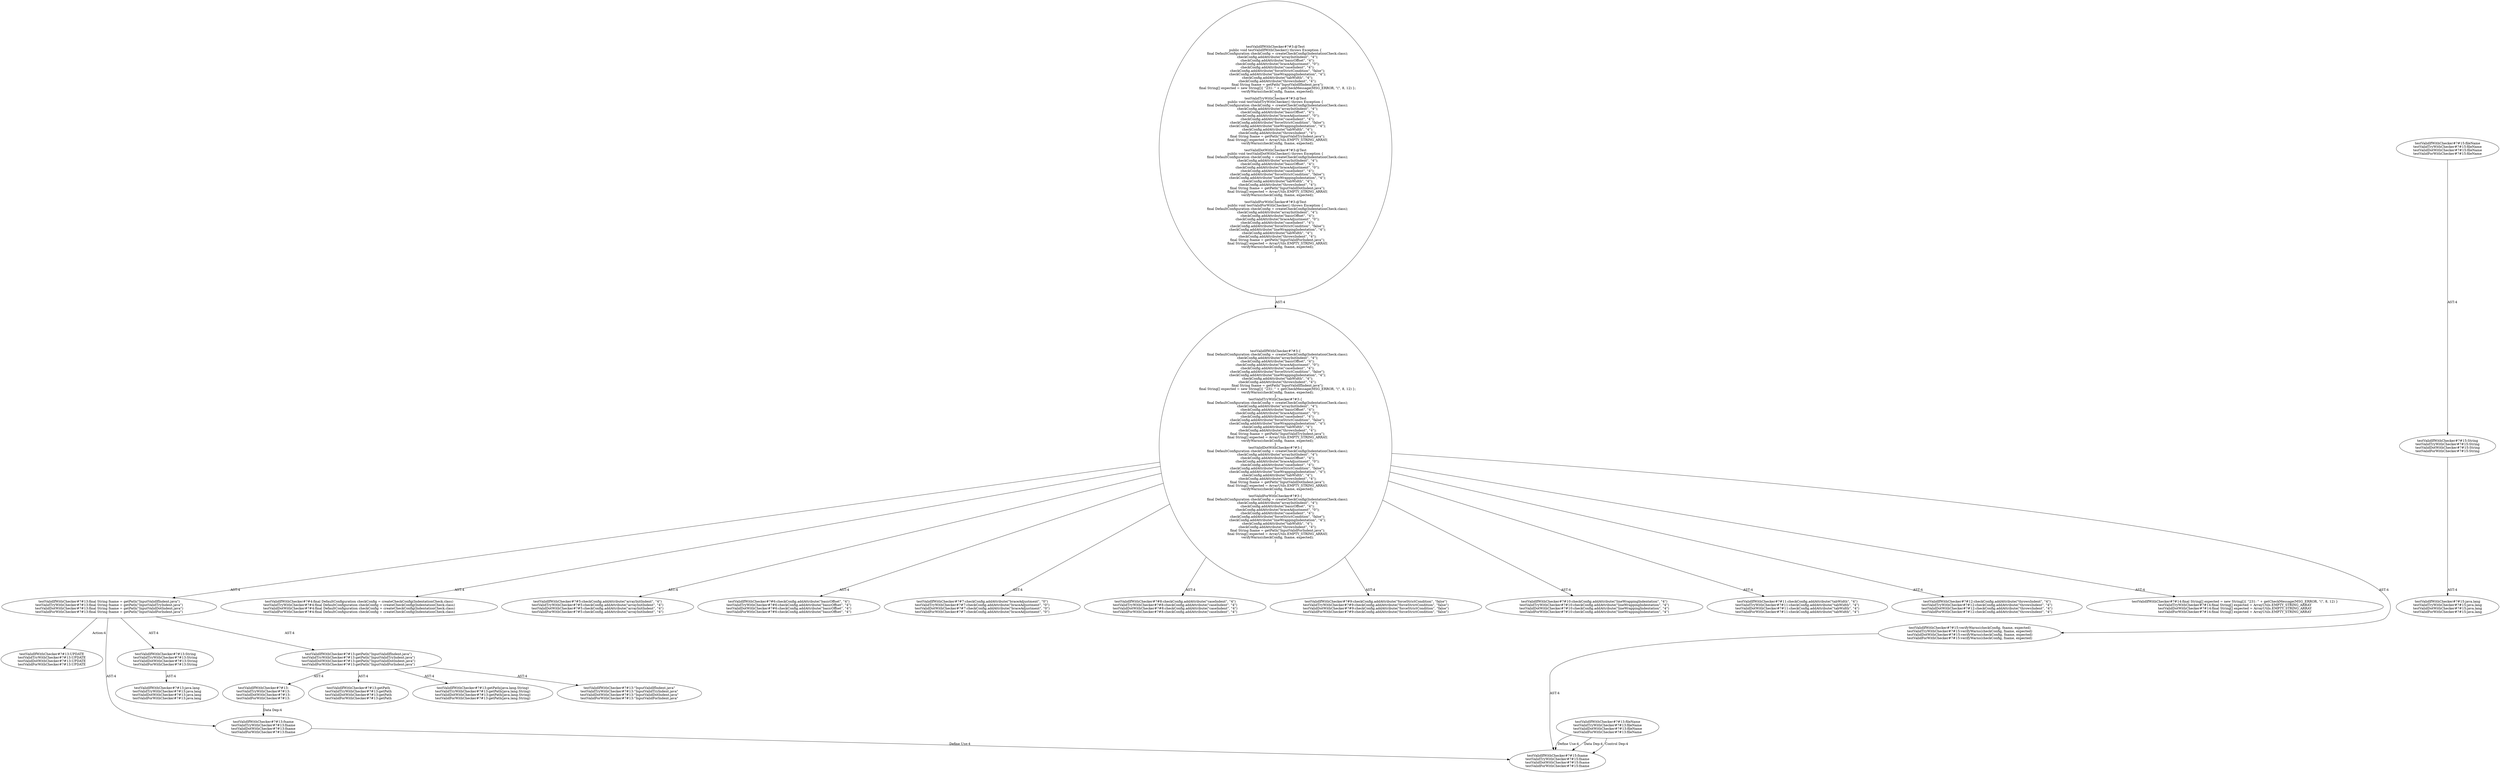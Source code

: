 digraph "Pattern" {
0 [label="testValidIfWithChecker#?#13:UPDATE
testValidTryWithChecker#?#13:UPDATE
testValidDotWithChecker#?#13:UPDATE
testValidForWithChecker#?#13:UPDATE" shape=ellipse]
1 [label="testValidIfWithChecker#?#13:final String fname = getPath(\"InputValidIfIndent.java\")
testValidTryWithChecker#?#13:final String fname = getPath(\"InputValidTryIndent.java\")
testValidDotWithChecker#?#13:final String fname = getPath(\"InputValidDotIndent.java\")
testValidForWithChecker#?#13:final String fname = getPath(\"InputValidForIndent.java\")" shape=ellipse]
2 [label="testValidIfWithChecker#?#3:\{
    final DefaultConfiguration checkConfig = createCheckConfig(IndentationCheck.class);
    checkConfig.addAttribute(\"arrayInitIndent\", \"4\");
    checkConfig.addAttribute(\"basicOffset\", \"4\");
    checkConfig.addAttribute(\"braceAdjustment\", \"0\");
    checkConfig.addAttribute(\"caseIndent\", \"4\");
    checkConfig.addAttribute(\"forceStrictCondition\", \"false\");
    checkConfig.addAttribute(\"lineWrappingIndentation\", \"4\");
    checkConfig.addAttribute(\"tabWidth\", \"4\");
    checkConfig.addAttribute(\"throwsIndent\", \"4\");
    final String fname = getPath(\"InputValidIfIndent.java\");
    final String[] expected = new String[]\{ \"231: \" + getCheckMessage(MSG_ERROR, \"(\", 8, 12) \};
    verifyWarns(checkConfig, fname, expected);
\}
testValidTryWithChecker#?#3:\{
    final DefaultConfiguration checkConfig = createCheckConfig(IndentationCheck.class);
    checkConfig.addAttribute(\"arrayInitIndent\", \"4\");
    checkConfig.addAttribute(\"basicOffset\", \"4\");
    checkConfig.addAttribute(\"braceAdjustment\", \"0\");
    checkConfig.addAttribute(\"caseIndent\", \"4\");
    checkConfig.addAttribute(\"forceStrictCondition\", \"false\");
    checkConfig.addAttribute(\"lineWrappingIndentation\", \"4\");
    checkConfig.addAttribute(\"tabWidth\", \"4\");
    checkConfig.addAttribute(\"throwsIndent\", \"4\");
    final String fname = getPath(\"InputValidTryIndent.java\");
    final String[] expected = ArrayUtils.EMPTY_STRING_ARRAY;
    verifyWarns(checkConfig, fname, expected);
\}
testValidDotWithChecker#?#3:\{
    final DefaultConfiguration checkConfig = createCheckConfig(IndentationCheck.class);
    checkConfig.addAttribute(\"arrayInitIndent\", \"4\");
    checkConfig.addAttribute(\"basicOffset\", \"4\");
    checkConfig.addAttribute(\"braceAdjustment\", \"0\");
    checkConfig.addAttribute(\"caseIndent\", \"4\");
    checkConfig.addAttribute(\"forceStrictCondition\", \"false\");
    checkConfig.addAttribute(\"lineWrappingIndentation\", \"4\");
    checkConfig.addAttribute(\"tabWidth\", \"4\");
    checkConfig.addAttribute(\"throwsIndent\", \"4\");
    final String fname = getPath(\"InputValidDotIndent.java\");
    final String[] expected = ArrayUtils.EMPTY_STRING_ARRAY;
    verifyWarns(checkConfig, fname, expected);
\}
testValidForWithChecker#?#3:\{
    final DefaultConfiguration checkConfig = createCheckConfig(IndentationCheck.class);
    checkConfig.addAttribute(\"arrayInitIndent\", \"4\");
    checkConfig.addAttribute(\"basicOffset\", \"4\");
    checkConfig.addAttribute(\"braceAdjustment\", \"0\");
    checkConfig.addAttribute(\"caseIndent\", \"4\");
    checkConfig.addAttribute(\"forceStrictCondition\", \"false\");
    checkConfig.addAttribute(\"lineWrappingIndentation\", \"4\");
    checkConfig.addAttribute(\"tabWidth\", \"4\");
    checkConfig.addAttribute(\"throwsIndent\", \"4\");
    final String fname = getPath(\"InputValidForIndent.java\");
    final String[] expected = ArrayUtils.EMPTY_STRING_ARRAY;
    verifyWarns(checkConfig, fname, expected);
\}" shape=ellipse]
3 [label="testValidIfWithChecker#?#3:@Test
public void testValidIfWithChecker() throws Exception \{
    final DefaultConfiguration checkConfig = createCheckConfig(IndentationCheck.class);
    checkConfig.addAttribute(\"arrayInitIndent\", \"4\");
    checkConfig.addAttribute(\"basicOffset\", \"4\");
    checkConfig.addAttribute(\"braceAdjustment\", \"0\");
    checkConfig.addAttribute(\"caseIndent\", \"4\");
    checkConfig.addAttribute(\"forceStrictCondition\", \"false\");
    checkConfig.addAttribute(\"lineWrappingIndentation\", \"4\");
    checkConfig.addAttribute(\"tabWidth\", \"4\");
    checkConfig.addAttribute(\"throwsIndent\", \"4\");
    final String fname = getPath(\"InputValidIfIndent.java\");
    final String[] expected = new String[]\{ \"231: \" + getCheckMessage(MSG_ERROR, \"(\", 8, 12) \};
    verifyWarns(checkConfig, fname, expected);
\}
testValidTryWithChecker#?#3:@Test
public void testValidTryWithChecker() throws Exception \{
    final DefaultConfiguration checkConfig = createCheckConfig(IndentationCheck.class);
    checkConfig.addAttribute(\"arrayInitIndent\", \"4\");
    checkConfig.addAttribute(\"basicOffset\", \"4\");
    checkConfig.addAttribute(\"braceAdjustment\", \"0\");
    checkConfig.addAttribute(\"caseIndent\", \"4\");
    checkConfig.addAttribute(\"forceStrictCondition\", \"false\");
    checkConfig.addAttribute(\"lineWrappingIndentation\", \"4\");
    checkConfig.addAttribute(\"tabWidth\", \"4\");
    checkConfig.addAttribute(\"throwsIndent\", \"4\");
    final String fname = getPath(\"InputValidTryIndent.java\");
    final String[] expected = ArrayUtils.EMPTY_STRING_ARRAY;
    verifyWarns(checkConfig, fname, expected);
\}
testValidDotWithChecker#?#3:@Test
public void testValidDotWithChecker() throws Exception \{
    final DefaultConfiguration checkConfig = createCheckConfig(IndentationCheck.class);
    checkConfig.addAttribute(\"arrayInitIndent\", \"4\");
    checkConfig.addAttribute(\"basicOffset\", \"4\");
    checkConfig.addAttribute(\"braceAdjustment\", \"0\");
    checkConfig.addAttribute(\"caseIndent\", \"4\");
    checkConfig.addAttribute(\"forceStrictCondition\", \"false\");
    checkConfig.addAttribute(\"lineWrappingIndentation\", \"4\");
    checkConfig.addAttribute(\"tabWidth\", \"4\");
    checkConfig.addAttribute(\"throwsIndent\", \"4\");
    final String fname = getPath(\"InputValidDotIndent.java\");
    final String[] expected = ArrayUtils.EMPTY_STRING_ARRAY;
    verifyWarns(checkConfig, fname, expected);
\}
testValidForWithChecker#?#3:@Test
public void testValidForWithChecker() throws Exception \{
    final DefaultConfiguration checkConfig = createCheckConfig(IndentationCheck.class);
    checkConfig.addAttribute(\"arrayInitIndent\", \"4\");
    checkConfig.addAttribute(\"basicOffset\", \"4\");
    checkConfig.addAttribute(\"braceAdjustment\", \"0\");
    checkConfig.addAttribute(\"caseIndent\", \"4\");
    checkConfig.addAttribute(\"forceStrictCondition\", \"false\");
    checkConfig.addAttribute(\"lineWrappingIndentation\", \"4\");
    checkConfig.addAttribute(\"tabWidth\", \"4\");
    checkConfig.addAttribute(\"throwsIndent\", \"4\");
    final String fname = getPath(\"InputValidForIndent.java\");
    final String[] expected = ArrayUtils.EMPTY_STRING_ARRAY;
    verifyWarns(checkConfig, fname, expected);
\}" shape=ellipse]
4 [label="testValidIfWithChecker#?#4:final DefaultConfiguration checkConfig = createCheckConfig(IndentationCheck.class)
testValidTryWithChecker#?#4:final DefaultConfiguration checkConfig = createCheckConfig(IndentationCheck.class)
testValidDotWithChecker#?#4:final DefaultConfiguration checkConfig = createCheckConfig(IndentationCheck.class)
testValidForWithChecker#?#4:final DefaultConfiguration checkConfig = createCheckConfig(IndentationCheck.class)" shape=ellipse]
5 [label="testValidIfWithChecker#?#5:checkConfig.addAttribute(\"arrayInitIndent\", \"4\")
testValidTryWithChecker#?#5:checkConfig.addAttribute(\"arrayInitIndent\", \"4\")
testValidDotWithChecker#?#5:checkConfig.addAttribute(\"arrayInitIndent\", \"4\")
testValidForWithChecker#?#5:checkConfig.addAttribute(\"arrayInitIndent\", \"4\")" shape=ellipse]
6 [label="testValidIfWithChecker#?#6:checkConfig.addAttribute(\"basicOffset\", \"4\")
testValidTryWithChecker#?#6:checkConfig.addAttribute(\"basicOffset\", \"4\")
testValidDotWithChecker#?#6:checkConfig.addAttribute(\"basicOffset\", \"4\")
testValidForWithChecker#?#6:checkConfig.addAttribute(\"basicOffset\", \"4\")" shape=ellipse]
7 [label="testValidIfWithChecker#?#7:checkConfig.addAttribute(\"braceAdjustment\", \"0\")
testValidTryWithChecker#?#7:checkConfig.addAttribute(\"braceAdjustment\", \"0\")
testValidDotWithChecker#?#7:checkConfig.addAttribute(\"braceAdjustment\", \"0\")
testValidForWithChecker#?#7:checkConfig.addAttribute(\"braceAdjustment\", \"0\")" shape=ellipse]
8 [label="testValidIfWithChecker#?#8:checkConfig.addAttribute(\"caseIndent\", \"4\")
testValidTryWithChecker#?#8:checkConfig.addAttribute(\"caseIndent\", \"4\")
testValidDotWithChecker#?#8:checkConfig.addAttribute(\"caseIndent\", \"4\")
testValidForWithChecker#?#8:checkConfig.addAttribute(\"caseIndent\", \"4\")" shape=ellipse]
9 [label="testValidIfWithChecker#?#9:checkConfig.addAttribute(\"forceStrictCondition\", \"false\")
testValidTryWithChecker#?#9:checkConfig.addAttribute(\"forceStrictCondition\", \"false\")
testValidDotWithChecker#?#9:checkConfig.addAttribute(\"forceStrictCondition\", \"false\")
testValidForWithChecker#?#9:checkConfig.addAttribute(\"forceStrictCondition\", \"false\")" shape=ellipse]
10 [label="testValidIfWithChecker#?#10:checkConfig.addAttribute(\"lineWrappingIndentation\", \"4\")
testValidTryWithChecker#?#10:checkConfig.addAttribute(\"lineWrappingIndentation\", \"4\")
testValidDotWithChecker#?#10:checkConfig.addAttribute(\"lineWrappingIndentation\", \"4\")
testValidForWithChecker#?#10:checkConfig.addAttribute(\"lineWrappingIndentation\", \"4\")" shape=ellipse]
11 [label="testValidIfWithChecker#?#11:checkConfig.addAttribute(\"tabWidth\", \"4\")
testValidTryWithChecker#?#11:checkConfig.addAttribute(\"tabWidth\", \"4\")
testValidDotWithChecker#?#11:checkConfig.addAttribute(\"tabWidth\", \"4\")
testValidForWithChecker#?#11:checkConfig.addAttribute(\"tabWidth\", \"4\")" shape=ellipse]
12 [label="testValidIfWithChecker#?#12:checkConfig.addAttribute(\"throwsIndent\", \"4\")
testValidTryWithChecker#?#12:checkConfig.addAttribute(\"throwsIndent\", \"4\")
testValidDotWithChecker#?#12:checkConfig.addAttribute(\"throwsIndent\", \"4\")
testValidForWithChecker#?#12:checkConfig.addAttribute(\"throwsIndent\", \"4\")" shape=ellipse]
13 [label="testValidIfWithChecker#?#14:final String[] expected = new String[]\{ \"231: \" + getCheckMessage(MSG_ERROR, \"(\", 8, 12) \}
testValidTryWithChecker#?#14:final String[] expected = ArrayUtils.EMPTY_STRING_ARRAY
testValidDotWithChecker#?#14:final String[] expected = ArrayUtils.EMPTY_STRING_ARRAY
testValidForWithChecker#?#14:final String[] expected = ArrayUtils.EMPTY_STRING_ARRAY" shape=ellipse]
14 [label="testValidIfWithChecker#?#15:verifyWarns(checkConfig, fname, expected)
testValidTryWithChecker#?#15:verifyWarns(checkConfig, fname, expected)
testValidDotWithChecker#?#15:verifyWarns(checkConfig, fname, expected)
testValidForWithChecker#?#15:verifyWarns(checkConfig, fname, expected)" shape=ellipse]
15 [label="testValidIfWithChecker#?#13:fname
testValidTryWithChecker#?#13:fname
testValidDotWithChecker#?#13:fname
testValidForWithChecker#?#13:fname" shape=ellipse]
16 [label="testValidIfWithChecker#?#13:
testValidTryWithChecker#?#13:
testValidDotWithChecker#?#13:
testValidForWithChecker#?#13:" shape=ellipse]
17 [label="testValidIfWithChecker#?#15:fname
testValidTryWithChecker#?#15:fname
testValidDotWithChecker#?#15:fname
testValidForWithChecker#?#15:fname" shape=ellipse]
18 [label="testValidIfWithChecker#?#13:String
testValidTryWithChecker#?#13:String
testValidDotWithChecker#?#13:String
testValidForWithChecker#?#13:String" shape=ellipse]
19 [label="testValidIfWithChecker#?#13:java.lang
testValidTryWithChecker#?#13:java.lang
testValidDotWithChecker#?#13:java.lang
testValidForWithChecker#?#13:java.lang" shape=ellipse]
20 [label="testValidIfWithChecker#?#13:getPath(\"InputValidIfIndent.java\")
testValidTryWithChecker#?#13:getPath(\"InputValidTryIndent.java\")
testValidDotWithChecker#?#13:getPath(\"InputValidDotIndent.java\")
testValidForWithChecker#?#13:getPath(\"InputValidForIndent.java\")" shape=ellipse]
21 [label="testValidIfWithChecker#?#13:getPath
testValidTryWithChecker#?#13:getPath
testValidDotWithChecker#?#13:getPath
testValidForWithChecker#?#13:getPath" shape=ellipse]
22 [label="testValidIfWithChecker#?#13:getPath(java.lang.String)
testValidTryWithChecker#?#13:getPath(java.lang.String)
testValidDotWithChecker#?#13:getPath(java.lang.String)
testValidForWithChecker#?#13:getPath(java.lang.String)" shape=ellipse]
23 [label="testValidIfWithChecker#?#13:\"InputValidIfIndent.java\"
testValidTryWithChecker#?#13:\"InputValidTryIndent.java\"
testValidDotWithChecker#?#13:\"InputValidDotIndent.java\"
testValidForWithChecker#?#13:\"InputValidForIndent.java\"" shape=ellipse]
24 [label="testValidIfWithChecker#?#13:fileName
testValidTryWithChecker#?#13:fileName
testValidDotWithChecker#?#13:fileName
testValidForWithChecker#?#13:fileName" shape=ellipse]
25 [label="testValidIfWithChecker#?#15:fileName
testValidTryWithChecker#?#15:fileName
testValidDotWithChecker#?#15:fileName
testValidForWithChecker#?#15:fileName" shape=ellipse]
26 [label="testValidIfWithChecker#?#15:String
testValidTryWithChecker#?#15:String
testValidDotWithChecker#?#15:String
testValidForWithChecker#?#15:String" shape=ellipse]
27 [label="testValidIfWithChecker#?#15:java.lang
testValidTryWithChecker#?#15:java.lang
testValidDotWithChecker#?#15:java.lang
testValidForWithChecker#?#15:java.lang" shape=ellipse]
1 -> 0 [label="Action:4"];
1 -> 15 [label="AST:4"];
1 -> 18 [label="AST:4"];
1 -> 20 [label="AST:4"];
2 -> 1 [label="AST:4"];
2 -> 4 [label="AST:4"];
2 -> 5 [label="AST:4"];
2 -> 6 [label="AST:4"];
2 -> 7 [label="AST:4"];
2 -> 8 [label="AST:4"];
2 -> 9 [label="AST:4"];
2 -> 10 [label="AST:4"];
2 -> 11 [label="AST:4"];
2 -> 12 [label="AST:4"];
2 -> 13 [label="AST:4"];
2 -> 14 [label="AST:4"];
3 -> 2 [label="AST:4"];
14 -> 17 [label="AST:4"];
15 -> 17 [label="Define Use:4"];
16 -> 15 [label="Data Dep:4"];
18 -> 19 [label="AST:4"];
20 -> 16 [label="AST:4"];
20 -> 21 [label="AST:4"];
20 -> 22 [label="AST:4"];
20 -> 23 [label="AST:4"];
24 -> 17 [label="Define Use:4"];
24 -> 17 [label="Data Dep:4"];
24 -> 17 [label="Control Dep:4"];
25 -> 26 [label="AST:4"];
26 -> 27 [label="AST:4"];
}